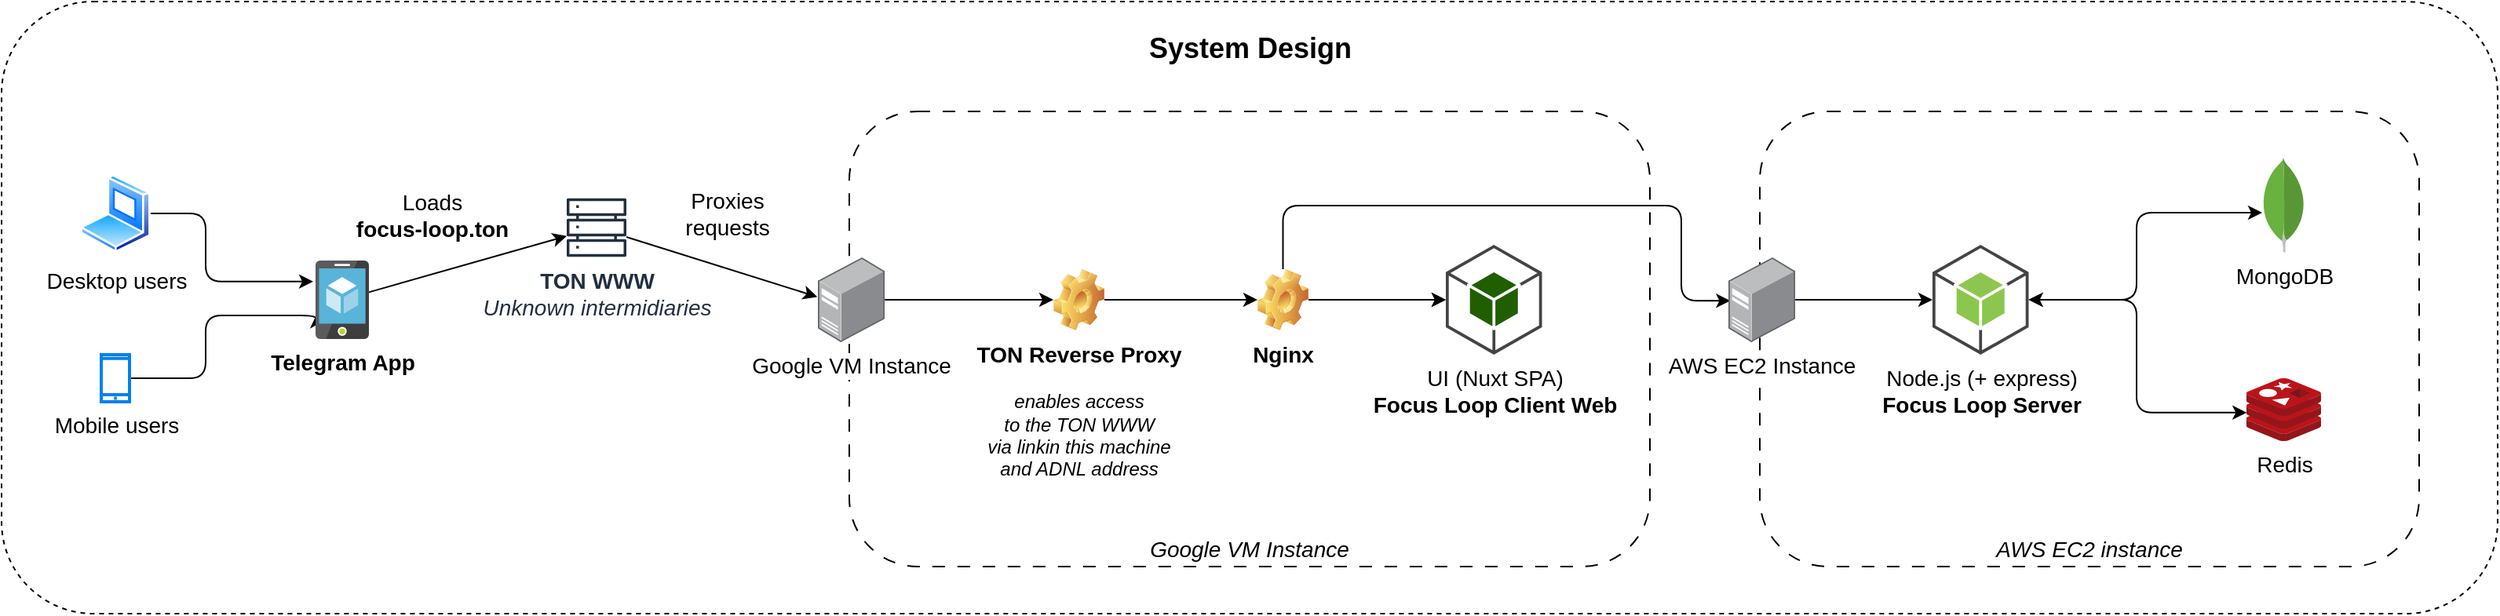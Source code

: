 <mxfile>
    <diagram id="W1KDp-vNrVQiSma6TIPK" name="Overview">
        <mxGraphModel dx="2530" dy="1098" grid="1" gridSize="10" guides="1" tooltips="1" connect="1" arrows="1" fold="1" page="1" pageScale="1" pageWidth="827" pageHeight="1169" math="0" shadow="0">
            <root>
                <mxCell id="0"/>
                <mxCell id="1" parent="0"/>
                <mxCell id="24" value="" style="rounded=1;whiteSpace=wrap;html=1;dashed=1;fillColor=default;" parent="1" vertex="1">
                    <mxGeometry x="30" y="110" width="1590" height="390" as="geometry"/>
                </mxCell>
                <mxCell id="71" value="&lt;i&gt;&lt;font style=&quot;font-size: 14px;&quot;&gt;AWS EC2 instance&lt;/font&gt;&lt;/i&gt;" style="rounded=1;whiteSpace=wrap;html=1;fillColor=none;dashed=1;dashPattern=8 8;verticalAlign=bottom;" parent="1" vertex="1">
                    <mxGeometry x="1150" y="180" width="420" height="290" as="geometry"/>
                </mxCell>
                <mxCell id="52" value="&lt;font&gt;&lt;i&gt;Google VM Instance&lt;/i&gt;&lt;/font&gt;" style="rounded=1;whiteSpace=wrap;html=1;verticalAlign=bottom;gradientColor=none;dashed=1;dashPattern=8 8;fontSize=14;" parent="1" vertex="1">
                    <mxGeometry x="570" y="180" width="510" height="290" as="geometry"/>
                </mxCell>
                <mxCell id="27" value="System Design" style="text;html=1;align=center;verticalAlign=middle;resizable=0;points=[];autosize=1;strokeColor=none;fillColor=none;dashed=1;fontStyle=1;fontSize=18;" parent="1" vertex="1">
                    <mxGeometry x="755" y="120" width="140" height="40" as="geometry"/>
                </mxCell>
                <mxCell id="13" value="&lt;span style=&quot;color: rgb(0, 0, 0);&quot;&gt;Desktop users&lt;/span&gt;" style="aspect=fixed;perimeter=ellipsePerimeter;html=1;align=center;shadow=0;dashed=0;spacingTop=3;image;image=img/lib/active_directory/laptop_client.svg;fontSize=14;" parent="1" vertex="1">
                    <mxGeometry x="80" y="220" width="45" height="50" as="geometry"/>
                </mxCell>
                <mxCell id="62" value="" style="edgeStyle=orthogonalEdgeStyle;html=1;entryX=0.026;entryY=0.68;entryDx=0;entryDy=0;entryPerimeter=0;" parent="1" source="28" target="33" edge="1">
                    <mxGeometry relative="1" as="geometry">
                        <mxPoint x="180" y="320" as="targetPoint"/>
                        <Array as="points">
                            <mxPoint x="160" y="350"/>
                            <mxPoint x="160" y="310"/>
                            <mxPoint x="231" y="310"/>
                        </Array>
                    </mxGeometry>
                </mxCell>
                <mxCell id="28" value="Mobile users" style="html=1;verticalLabelPosition=bottom;align=center;labelBackgroundColor=#ffffff;verticalAlign=top;strokeWidth=2;strokeColor=#0080F0;shadow=0;dashed=0;shape=mxgraph.ios7.icons.smartphone;fontSize=14;" parent="1" vertex="1">
                    <mxGeometry x="93.5" y="335" width="18" height="30" as="geometry"/>
                </mxCell>
                <mxCell id="15" value="" style="edgeStyle=orthogonalEdgeStyle;html=1;entryX=-0.044;entryY=0.268;entryDx=0;entryDy=0;entryPerimeter=0;exitX=1;exitY=0.5;exitDx=0;exitDy=0;" parent="1" source="13" target="33" edge="1">
                    <mxGeometry relative="1" as="geometry">
                        <mxPoint x="10" y="245" as="sourcePoint"/>
                        <mxPoint x="448.5" y="300" as="targetPoint"/>
                        <Array as="points">
                            <mxPoint x="160" y="245"/>
                            <mxPoint x="160" y="288"/>
                        </Array>
                    </mxGeometry>
                </mxCell>
                <mxCell id="14" value="UI (Nuxt SPA)&lt;br&gt;&lt;b&gt;Focus Loop Client Web&lt;/b&gt;" style="outlineConnect=0;dashed=0;verticalLabelPosition=bottom;verticalAlign=top;align=center;html=1;shape=mxgraph.aws3.android;fillColor=#205E00;gradientColor=none;strokeColor=default;fontSize=14;" parent="1" vertex="1">
                    <mxGeometry x="950" y="265" width="61.25" height="70" as="geometry"/>
                </mxCell>
                <mxCell id="16" value="&lt;font&gt;Node.js (+ express)&lt;br&gt;&lt;b&gt;Focus Loop Server&lt;/b&gt;&lt;/font&gt;" style="outlineConnect=0;dashed=0;verticalLabelPosition=bottom;verticalAlign=top;align=center;html=1;shape=mxgraph.aws3.android;fillColor=#8CC64F;gradientColor=none;fontSize=14;" parent="1" vertex="1">
                    <mxGeometry x="1260" y="265" width="61.25" height="70" as="geometry"/>
                </mxCell>
                <mxCell id="18" value="MongoDB" style="dashed=0;outlineConnect=0;html=1;align=center;labelPosition=center;verticalLabelPosition=bottom;verticalAlign=top;shape=mxgraph.weblogos.mongodb;fontSize=14;" parent="1" vertex="1">
                    <mxGeometry x="1470" y="209.3" width="27.42" height="60.7" as="geometry"/>
                </mxCell>
                <mxCell id="22" style="edgeStyle=orthogonalEdgeStyle;html=1;exitX=1;exitY=0.5;exitDx=0;exitDy=0;exitPerimeter=0;startArrow=classic;startFill=1;entryX=0;entryY=0.58;entryDx=0;entryDy=0;entryPerimeter=0;endArrow=classic;endFill=1;" parent="1" source="16" target="18" edge="1">
                    <mxGeometry relative="1" as="geometry">
                        <Array as="points">
                            <mxPoint x="1390" y="300"/>
                            <mxPoint x="1390" y="245"/>
                        </Array>
                    </mxGeometry>
                </mxCell>
                <mxCell id="19" value="Redis" style="sketch=0;aspect=fixed;html=1;points=[];align=center;image;fontSize=14;image=img/lib/mscae/Cache_Redis_Product.svg;" parent="1" vertex="1">
                    <mxGeometry x="1459.9" y="350" width="47.62" height="40" as="geometry"/>
                </mxCell>
                <mxCell id="20" style="edgeStyle=orthogonalEdgeStyle;html=1;exitX=1;exitY=0.5;exitDx=0;exitDy=0;exitPerimeter=0;entryX=-0.014;entryY=0.503;entryDx=0;entryDy=0;entryPerimeter=0;strokeColor=none;startArrow=classic;startFill=1;" parent="1" source="16" target="19" edge="1">
                    <mxGeometry relative="1" as="geometry"/>
                </mxCell>
                <mxCell id="21" style="edgeStyle=orthogonalEdgeStyle;html=1;exitX=1;exitY=0.5;exitDx=0;exitDy=0;exitPerimeter=0;entryX=0.005;entryY=0.548;entryDx=0;entryDy=0;entryPerimeter=0;startArrow=classic;startFill=1;" parent="1" source="16" target="19" edge="1">
                    <mxGeometry relative="1" as="geometry">
                        <Array as="points">
                            <mxPoint x="1390" y="300"/>
                            <mxPoint x="1390" y="372"/>
                        </Array>
                    </mxGeometry>
                </mxCell>
                <mxCell id="37" value="" style="edgeStyle=none;html=1;" parent="1" source="33" target="39" edge="1">
                    <mxGeometry relative="1" as="geometry">
                        <mxPoint x="960" y="180" as="targetPoint"/>
                    </mxGeometry>
                </mxCell>
                <mxCell id="43" value="Loads&lt;div&gt;&lt;b&gt;focus-loop.ton&lt;/b&gt;&lt;/div&gt;" style="edgeLabel;html=1;align=center;verticalAlign=middle;resizable=0;points=[];fontSize=14;" parent="37" vertex="1" connectable="0">
                    <mxGeometry x="-0.171" y="2" relative="1" as="geometry">
                        <mxPoint x="-12" y="-33" as="offset"/>
                    </mxGeometry>
                </mxCell>
                <mxCell id="33" value="&lt;b&gt;Telegram App&lt;/b&gt;" style="image;sketch=0;aspect=fixed;html=1;points=[];align=center;fontSize=14;image=img/lib/mscae/App_Service_Mobile_App.svg;" parent="1" vertex="1">
                    <mxGeometry x="230" y="275" width="34" height="50" as="geometry"/>
                </mxCell>
                <mxCell id="40" value="" style="edgeStyle=none;html=1;entryX=-0.009;entryY=0.466;entryDx=0;entryDy=0;entryPerimeter=0;" parent="1" source="39" target="51" edge="1">
                    <mxGeometry relative="1" as="geometry"/>
                </mxCell>
                <mxCell id="44" value="Proxies&lt;div&gt;requests&lt;/div&gt;" style="edgeLabel;html=1;align=center;verticalAlign=middle;resizable=0;points=[];fontSize=14;fontStyle=0" parent="40" vertex="1" connectable="0">
                    <mxGeometry x="-0.259" y="1" relative="1" as="geometry">
                        <mxPoint x="19" y="-28" as="offset"/>
                    </mxGeometry>
                </mxCell>
                <mxCell id="39" value="&lt;b&gt;TON WWW&lt;/b&gt;&lt;br&gt;&lt;i&gt;Unknown intermidiaries&lt;/i&gt;" style="sketch=0;outlineConnect=0;fontColor=#232F3E;gradientColor=none;fillColor=#232F3D;strokeColor=none;dashed=0;verticalLabelPosition=bottom;verticalAlign=top;align=center;html=1;fontSize=14;fontStyle=0;aspect=fixed;pointerEvents=1;shape=mxgraph.aws4.servers;" parent="1" vertex="1">
                    <mxGeometry x="390" y="235" width="38" height="38" as="geometry"/>
                </mxCell>
                <mxCell id="48" value="" style="edgeStyle=none;html=1;" parent="1" source="46" target="14" edge="1">
                    <mxGeometry relative="1" as="geometry"/>
                </mxCell>
                <mxCell id="57" value="" style="edgeStyle=none;html=1;" parent="1" source="46" target="14" edge="1">
                    <mxGeometry relative="1" as="geometry"/>
                </mxCell>
                <mxCell id="75" value="" style="html=1;entryX=0.028;entryY=0.512;entryDx=0;entryDy=0;entryPerimeter=0;edgeStyle=orthogonalEdgeStyle;" parent="1" source="46" target="72" edge="1">
                    <mxGeometry relative="1" as="geometry">
                        <mxPoint x="846.25" y="211" as="targetPoint"/>
                        <Array as="points">
                            <mxPoint x="846" y="240"/>
                            <mxPoint x="1100" y="240"/>
                            <mxPoint x="1100" y="301"/>
                        </Array>
                    </mxGeometry>
                </mxCell>
                <mxCell id="46" value="&lt;span style=&quot;background-color: light-dark(#ffffff, var(--ge-dark-color, #121212));&quot;&gt;Nginx&lt;/span&gt;" style="shape=image;html=1;verticalLabelPosition=bottom;verticalAlign=top;imageAspect=0;image=img/clipart/Gear_128x128.png;fontStyle=1;fontSize=14;" parent="1" vertex="1">
                    <mxGeometry x="830" y="280.5" width="32.5" height="39" as="geometry"/>
                </mxCell>
                <mxCell id="54" value="" style="edgeStyle=orthogonalEdgeStyle;html=1;entryX=0;entryY=0.5;entryDx=0;entryDy=0;" parent="1" source="51" target="53" edge="1">
                    <mxGeometry relative="1" as="geometry"/>
                </mxCell>
                <mxCell id="51" value="Google VM Instance" style="image;points=[];aspect=fixed;html=1;align=center;shadow=0;dashed=0;image=img/lib/allied_telesis/computer_and_terminals/Server_Desktop.svg;fontSize=14;" parent="1" vertex="1">
                    <mxGeometry x="550" y="273" width="42.6" height="54" as="geometry"/>
                </mxCell>
                <mxCell id="56" value="" style="edgeStyle=none;html=1;" parent="1" source="53" target="46" edge="1">
                    <mxGeometry relative="1" as="geometry"/>
                </mxCell>
                <mxCell id="53" value="&lt;font style=&quot;&quot;&gt;&lt;font style=&quot;font-size: 14px;&quot;&gt;&lt;b style=&quot;&quot;&gt;TON Reverse Proxy&lt;br&gt;&lt;/b&gt;&lt;/font&gt;&lt;i style=&quot;&quot;&gt;&lt;font&gt;&lt;br&gt;&lt;/font&gt;&lt;/i&gt;&lt;/font&gt;&lt;div&gt;&lt;font style=&quot;&quot;&gt;&lt;i style=&quot;&quot;&gt;&lt;font&gt;enables access&lt;/font&gt;&lt;/i&gt;&lt;/font&gt;&lt;div&gt;&lt;i&gt;&lt;font&gt;to the TON WWW&lt;br&gt;via linkin this machine&lt;/font&gt;&lt;/i&gt;&lt;/div&gt;&lt;div&gt;&lt;i style=&quot;&quot;&gt;&lt;font&gt;and ADNL address&lt;/font&gt;&lt;/i&gt;&lt;/div&gt;&lt;/div&gt;" style="shape=image;html=1;verticalLabelPosition=bottom;verticalAlign=top;imageAspect=0;image=img/clipart/Gear_128x128.png" parent="1" vertex="1">
                    <mxGeometry x="700" y="280.5" width="32.5" height="39" as="geometry"/>
                </mxCell>
                <mxCell id="76" value="" style="edgeStyle=none;html=1;" parent="1" source="72" target="16" edge="1">
                    <mxGeometry relative="1" as="geometry"/>
                </mxCell>
                <mxCell id="72" value="AWS EC2 Instance" style="image;points=[];aspect=fixed;html=1;align=center;shadow=0;dashed=0;image=img/lib/allied_telesis/computer_and_terminals/Server_Desktop.svg;fontSize=14;" parent="1" vertex="1">
                    <mxGeometry x="1130" y="273" width="42.6" height="54" as="geometry"/>
                </mxCell>
            </root>
        </mxGraphModel>
    </diagram>
</mxfile>